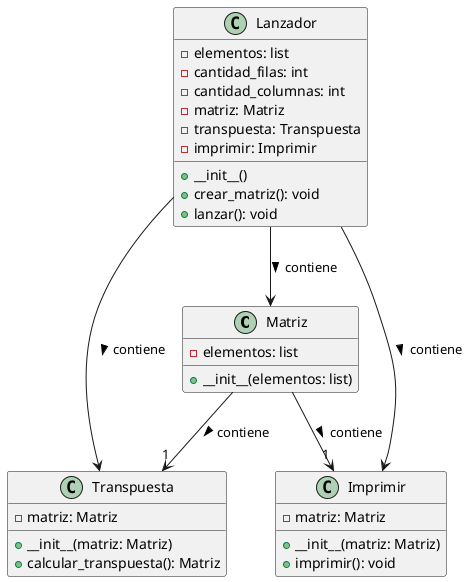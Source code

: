 @startuml
class Matriz {
  - elementos: list
  + __init__(elementos: list)
}

class Transpuesta {
  - matriz: Matriz
  + __init__(matriz: Matriz)
  + calcular_transpuesta(): Matriz
}

class Imprimir {
  - matriz: Matriz
  + __init__(matriz: Matriz)
  + imprimir(): void
}

class Lanzador {
  - elementos: list
  - cantidad_filas: int
  - cantidad_columnas: int
  - matriz: Matriz
  - transpuesta: Transpuesta
  - imprimir: Imprimir
  + __init__()
  + crear_matriz(): void
  + lanzar(): void
}

Matriz --> "1" Transpuesta : contiene >
Matriz --> "1" Imprimir : contiene >
Lanzador --> Matriz : contiene >
Lanzador --> Transpuesta : contiene >
Lanzador --> Imprimir : contiene >
@enduml